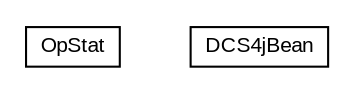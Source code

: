 #!/usr/local/bin/dot
#
# Class diagram 
# Generated by UMLGraph version R5_6-24-gf6e263 (http://www.umlgraph.org/)
#

digraph G {
	edge [fontname="arial",fontsize=10,labelfontname="arial",labelfontsize=10];
	node [fontname="arial",fontsize=10,shape=plaintext];
	nodesep=0.25;
	ranksep=0.5;
	// org.miloss.fgsms.services.dcs.impl.OpStat
	c61110 [label=<<table title="org.miloss.fgsms.services.dcs.impl.OpStat" border="0" cellborder="1" cellspacing="0" cellpadding="2" port="p" href="./OpStat.html">
		<tr><td><table border="0" cellspacing="0" cellpadding="1">
<tr><td align="center" balign="center"> OpStat </td></tr>
		</table></td></tr>
		</table>>, URL="./OpStat.html", fontname="arial", fontcolor="black", fontsize=10.0];
	// org.miloss.fgsms.services.dcs.impl.DCS4jBean
	c61111 [label=<<table title="org.miloss.fgsms.services.dcs.impl.DCS4jBean" border="0" cellborder="1" cellspacing="0" cellpadding="2" port="p" href="./DCS4jBean.html">
		<tr><td><table border="0" cellspacing="0" cellpadding="1">
<tr><td align="center" balign="center"> DCS4jBean </td></tr>
		</table></td></tr>
		</table>>, URL="./DCS4jBean.html", fontname="arial", fontcolor="black", fontsize=10.0];
}

